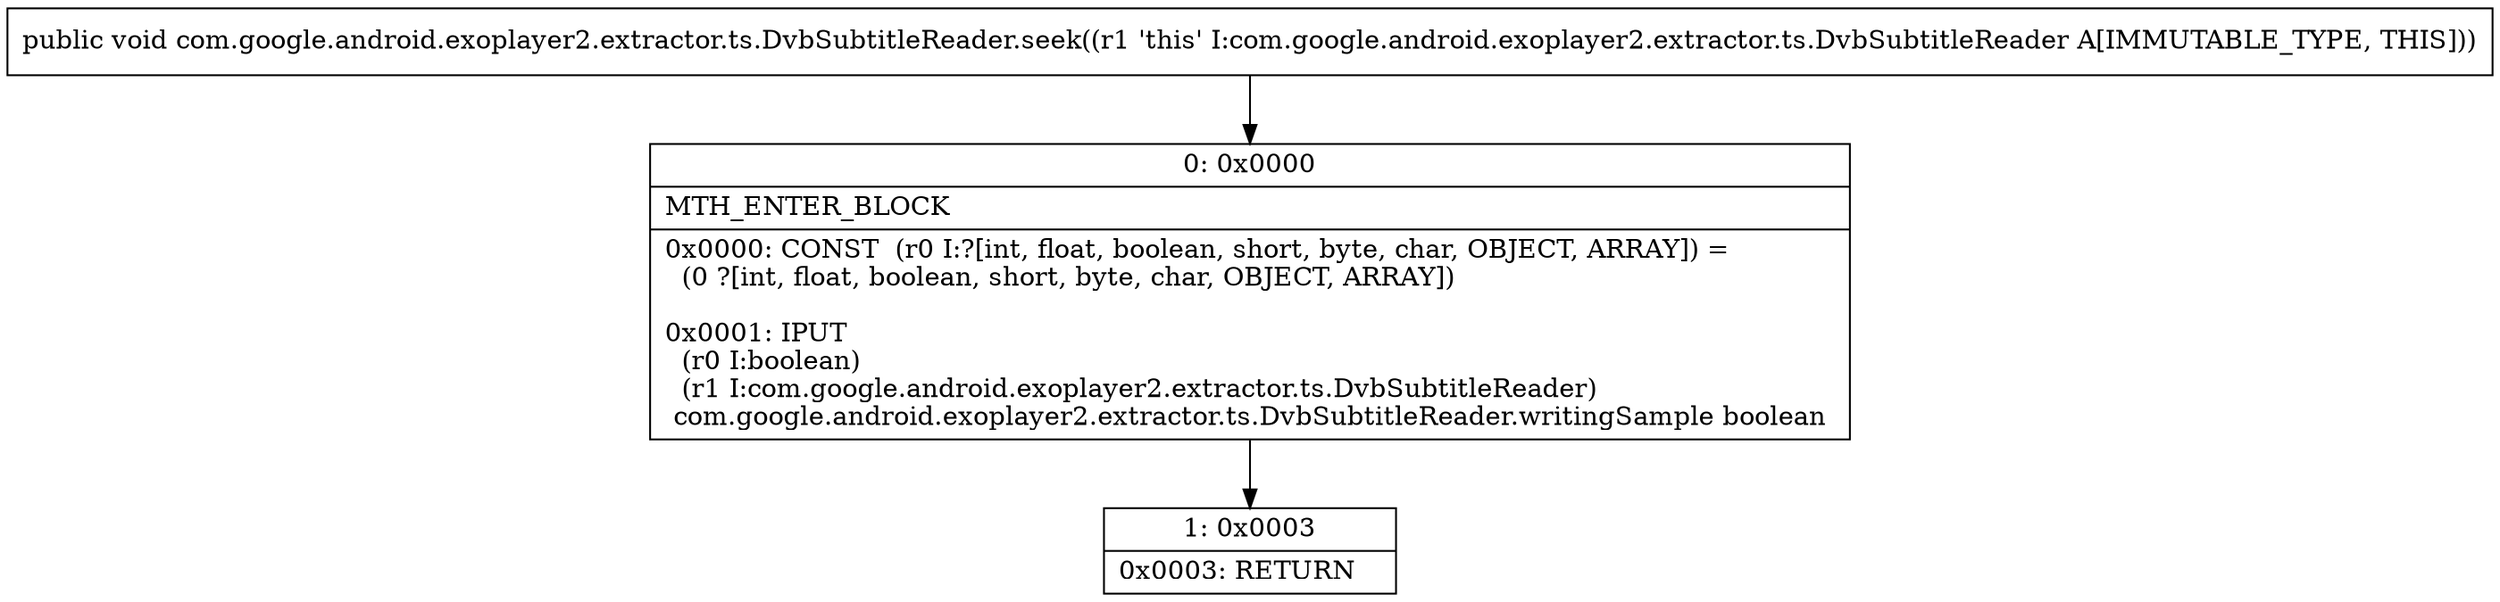 digraph "CFG forcom.google.android.exoplayer2.extractor.ts.DvbSubtitleReader.seek()V" {
Node_0 [shape=record,label="{0\:\ 0x0000|MTH_ENTER_BLOCK\l|0x0000: CONST  (r0 I:?[int, float, boolean, short, byte, char, OBJECT, ARRAY]) = \l  (0 ?[int, float, boolean, short, byte, char, OBJECT, ARRAY])\l \l0x0001: IPUT  \l  (r0 I:boolean)\l  (r1 I:com.google.android.exoplayer2.extractor.ts.DvbSubtitleReader)\l com.google.android.exoplayer2.extractor.ts.DvbSubtitleReader.writingSample boolean \l}"];
Node_1 [shape=record,label="{1\:\ 0x0003|0x0003: RETURN   \l}"];
MethodNode[shape=record,label="{public void com.google.android.exoplayer2.extractor.ts.DvbSubtitleReader.seek((r1 'this' I:com.google.android.exoplayer2.extractor.ts.DvbSubtitleReader A[IMMUTABLE_TYPE, THIS])) }"];
MethodNode -> Node_0;
Node_0 -> Node_1;
}

